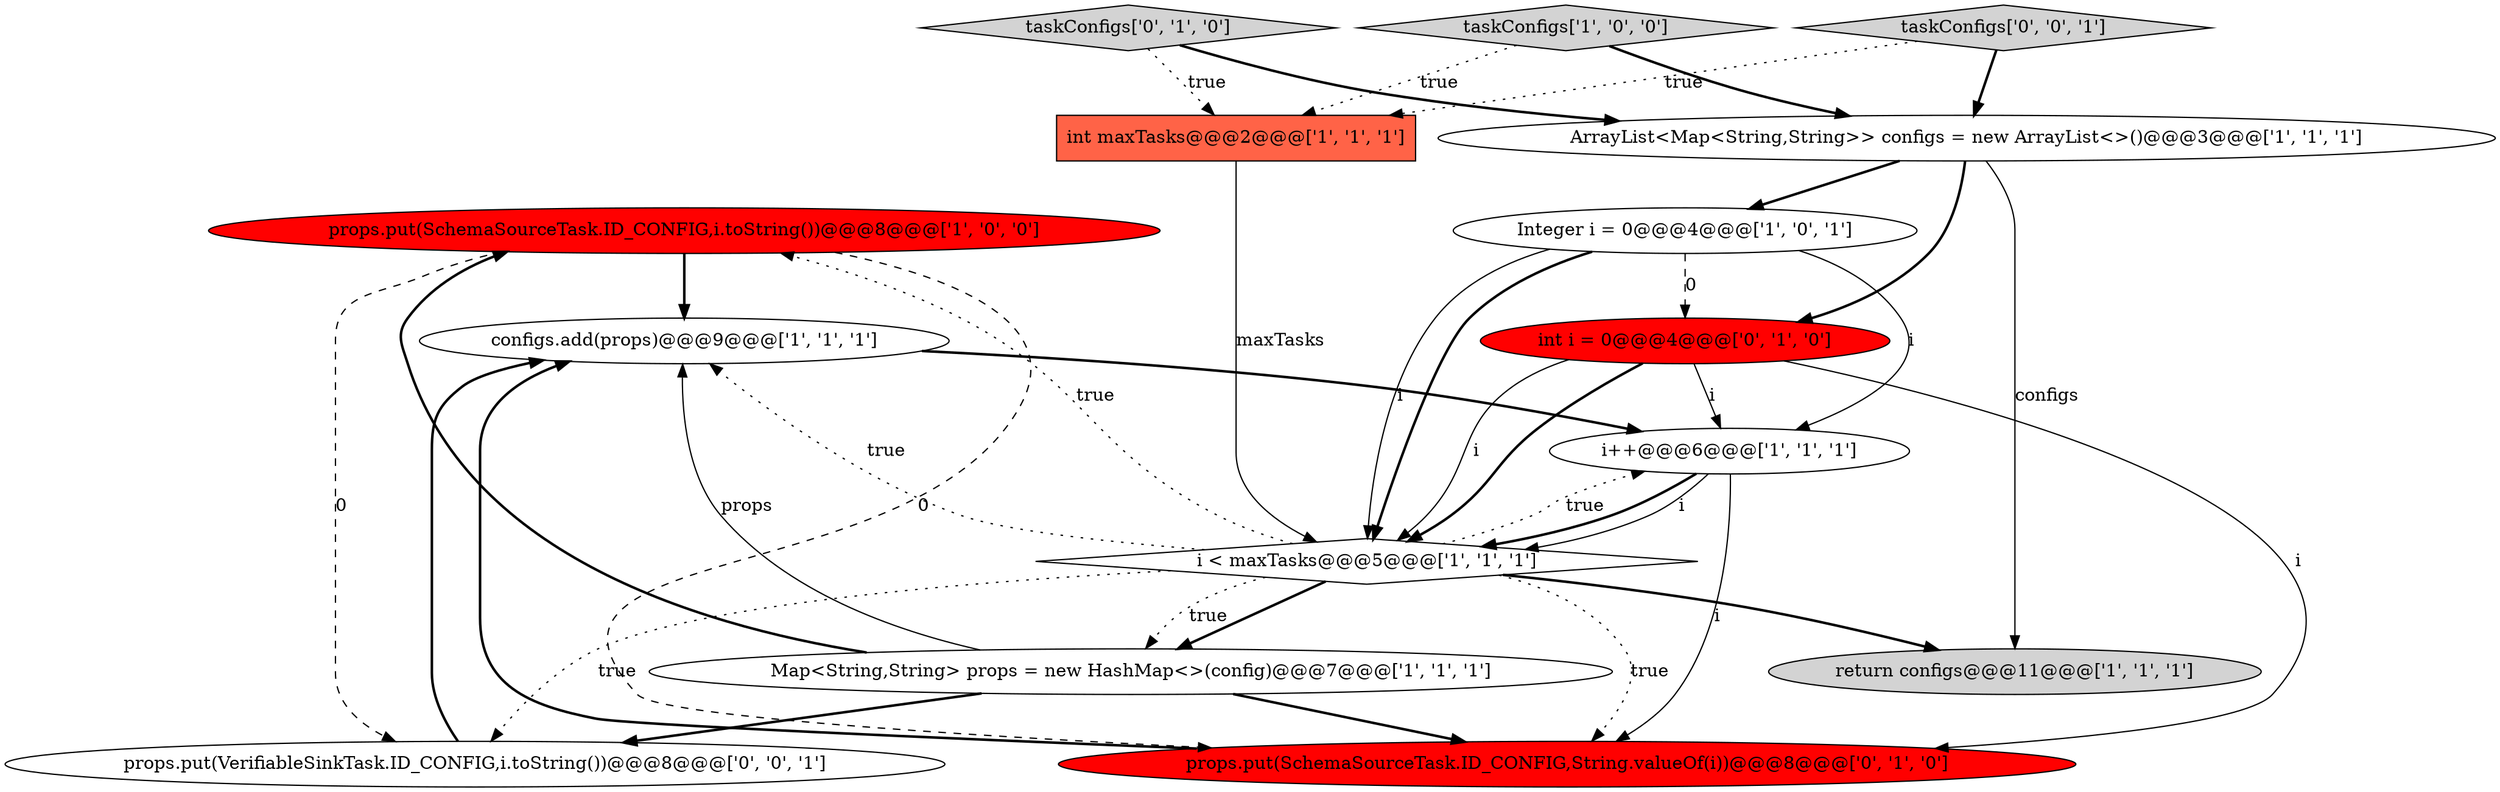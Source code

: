 digraph {
6 [style = filled, label = "props.put(SchemaSourceTask.ID_CONFIG,i.toString())@@@8@@@['1', '0', '0']", fillcolor = red, shape = ellipse image = "AAA1AAABBB1BBB"];
4 [style = filled, label = "Map<String,String> props = new HashMap<>(config)@@@7@@@['1', '1', '1']", fillcolor = white, shape = ellipse image = "AAA0AAABBB1BBB"];
9 [style = filled, label = "int maxTasks@@@2@@@['1', '1', '1']", fillcolor = tomato, shape = box image = "AAA0AAABBB1BBB"];
7 [style = filled, label = "configs.add(props)@@@9@@@['1', '1', '1']", fillcolor = white, shape = ellipse image = "AAA0AAABBB1BBB"];
8 [style = filled, label = "taskConfigs['1', '0', '0']", fillcolor = lightgray, shape = diamond image = "AAA0AAABBB1BBB"];
5 [style = filled, label = "return configs@@@11@@@['1', '1', '1']", fillcolor = lightgray, shape = ellipse image = "AAA0AAABBB1BBB"];
11 [style = filled, label = "props.put(SchemaSourceTask.ID_CONFIG,String.valueOf(i))@@@8@@@['0', '1', '0']", fillcolor = red, shape = ellipse image = "AAA1AAABBB2BBB"];
12 [style = filled, label = "taskConfigs['0', '1', '0']", fillcolor = lightgray, shape = diamond image = "AAA0AAABBB2BBB"];
13 [style = filled, label = "props.put(VerifiableSinkTask.ID_CONFIG,i.toString())@@@8@@@['0', '0', '1']", fillcolor = white, shape = ellipse image = "AAA0AAABBB3BBB"];
10 [style = filled, label = "int i = 0@@@4@@@['0', '1', '0']", fillcolor = red, shape = ellipse image = "AAA1AAABBB2BBB"];
0 [style = filled, label = "ArrayList<Map<String,String>> configs = new ArrayList<>()@@@3@@@['1', '1', '1']", fillcolor = white, shape = ellipse image = "AAA0AAABBB1BBB"];
1 [style = filled, label = "i < maxTasks@@@5@@@['1', '1', '1']", fillcolor = white, shape = diamond image = "AAA0AAABBB1BBB"];
3 [style = filled, label = "Integer i = 0@@@4@@@['1', '0', '1']", fillcolor = white, shape = ellipse image = "AAA0AAABBB1BBB"];
14 [style = filled, label = "taskConfigs['0', '0', '1']", fillcolor = lightgray, shape = diamond image = "AAA0AAABBB3BBB"];
2 [style = filled, label = "i++@@@6@@@['1', '1', '1']", fillcolor = white, shape = ellipse image = "AAA0AAABBB1BBB"];
1->5 [style = bold, label=""];
0->3 [style = bold, label=""];
3->2 [style = solid, label="i"];
1->4 [style = bold, label=""];
3->1 [style = bold, label=""];
4->6 [style = bold, label=""];
2->1 [style = bold, label=""];
1->11 [style = dotted, label="true"];
4->13 [style = bold, label=""];
6->11 [style = dashed, label="0"];
10->2 [style = solid, label="i"];
3->1 [style = solid, label="i"];
10->1 [style = solid, label="i"];
1->4 [style = dotted, label="true"];
12->0 [style = bold, label=""];
10->11 [style = solid, label="i"];
0->5 [style = solid, label="configs"];
8->0 [style = bold, label=""];
1->7 [style = dotted, label="true"];
1->13 [style = dotted, label="true"];
0->10 [style = bold, label=""];
2->11 [style = solid, label="i"];
6->13 [style = dashed, label="0"];
14->0 [style = bold, label=""];
9->1 [style = solid, label="maxTasks"];
7->2 [style = bold, label=""];
13->7 [style = bold, label=""];
2->1 [style = solid, label="i"];
1->6 [style = dotted, label="true"];
3->10 [style = dashed, label="0"];
14->9 [style = dotted, label="true"];
8->9 [style = dotted, label="true"];
4->7 [style = solid, label="props"];
6->7 [style = bold, label=""];
10->1 [style = bold, label=""];
4->11 [style = bold, label=""];
1->2 [style = dotted, label="true"];
11->7 [style = bold, label=""];
12->9 [style = dotted, label="true"];
}
